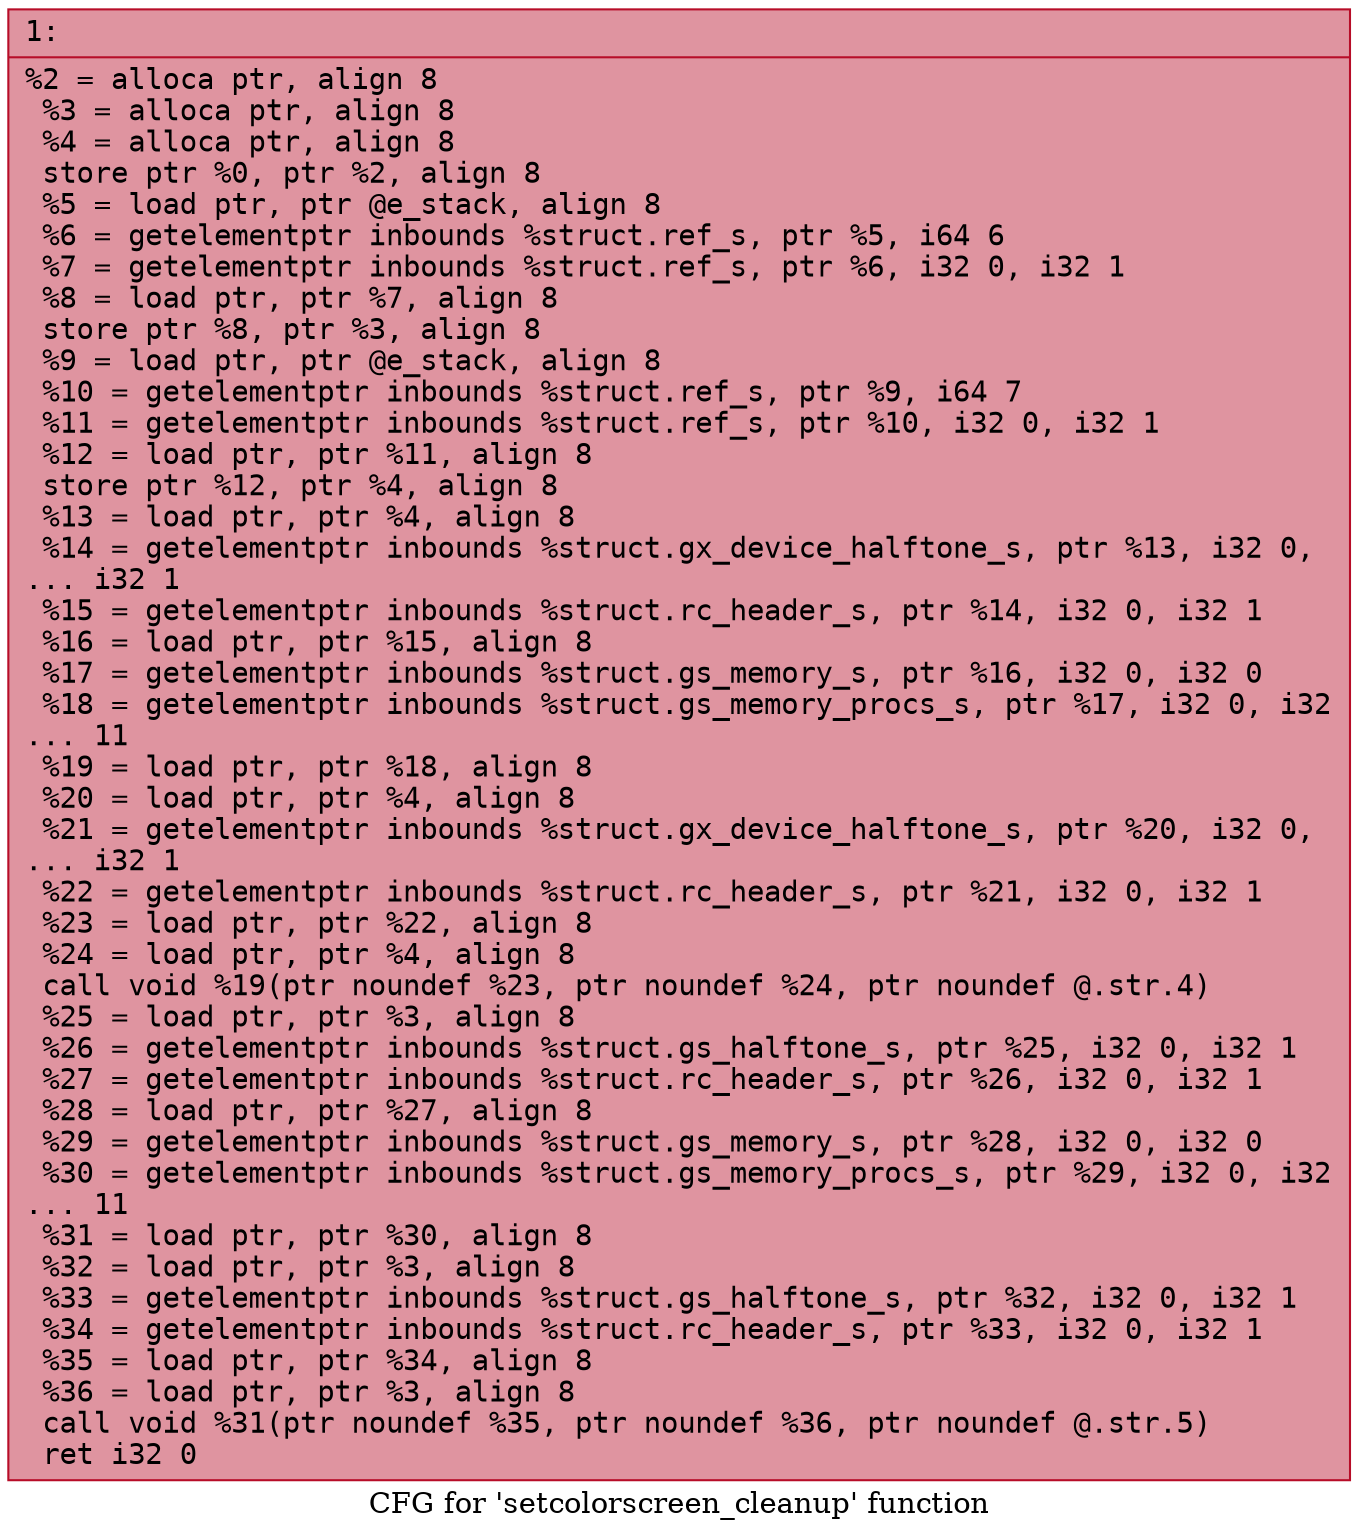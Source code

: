 digraph "CFG for 'setcolorscreen_cleanup' function" {
	label="CFG for 'setcolorscreen_cleanup' function";

	Node0x600001626e90 [shape=record,color="#b70d28ff", style=filled, fillcolor="#b70d2870" fontname="Courier",label="{1:\l|  %2 = alloca ptr, align 8\l  %3 = alloca ptr, align 8\l  %4 = alloca ptr, align 8\l  store ptr %0, ptr %2, align 8\l  %5 = load ptr, ptr @e_stack, align 8\l  %6 = getelementptr inbounds %struct.ref_s, ptr %5, i64 6\l  %7 = getelementptr inbounds %struct.ref_s, ptr %6, i32 0, i32 1\l  %8 = load ptr, ptr %7, align 8\l  store ptr %8, ptr %3, align 8\l  %9 = load ptr, ptr @e_stack, align 8\l  %10 = getelementptr inbounds %struct.ref_s, ptr %9, i64 7\l  %11 = getelementptr inbounds %struct.ref_s, ptr %10, i32 0, i32 1\l  %12 = load ptr, ptr %11, align 8\l  store ptr %12, ptr %4, align 8\l  %13 = load ptr, ptr %4, align 8\l  %14 = getelementptr inbounds %struct.gx_device_halftone_s, ptr %13, i32 0,\l... i32 1\l  %15 = getelementptr inbounds %struct.rc_header_s, ptr %14, i32 0, i32 1\l  %16 = load ptr, ptr %15, align 8\l  %17 = getelementptr inbounds %struct.gs_memory_s, ptr %16, i32 0, i32 0\l  %18 = getelementptr inbounds %struct.gs_memory_procs_s, ptr %17, i32 0, i32\l... 11\l  %19 = load ptr, ptr %18, align 8\l  %20 = load ptr, ptr %4, align 8\l  %21 = getelementptr inbounds %struct.gx_device_halftone_s, ptr %20, i32 0,\l... i32 1\l  %22 = getelementptr inbounds %struct.rc_header_s, ptr %21, i32 0, i32 1\l  %23 = load ptr, ptr %22, align 8\l  %24 = load ptr, ptr %4, align 8\l  call void %19(ptr noundef %23, ptr noundef %24, ptr noundef @.str.4)\l  %25 = load ptr, ptr %3, align 8\l  %26 = getelementptr inbounds %struct.gs_halftone_s, ptr %25, i32 0, i32 1\l  %27 = getelementptr inbounds %struct.rc_header_s, ptr %26, i32 0, i32 1\l  %28 = load ptr, ptr %27, align 8\l  %29 = getelementptr inbounds %struct.gs_memory_s, ptr %28, i32 0, i32 0\l  %30 = getelementptr inbounds %struct.gs_memory_procs_s, ptr %29, i32 0, i32\l... 11\l  %31 = load ptr, ptr %30, align 8\l  %32 = load ptr, ptr %3, align 8\l  %33 = getelementptr inbounds %struct.gs_halftone_s, ptr %32, i32 0, i32 1\l  %34 = getelementptr inbounds %struct.rc_header_s, ptr %33, i32 0, i32 1\l  %35 = load ptr, ptr %34, align 8\l  %36 = load ptr, ptr %3, align 8\l  call void %31(ptr noundef %35, ptr noundef %36, ptr noundef @.str.5)\l  ret i32 0\l}"];
}
